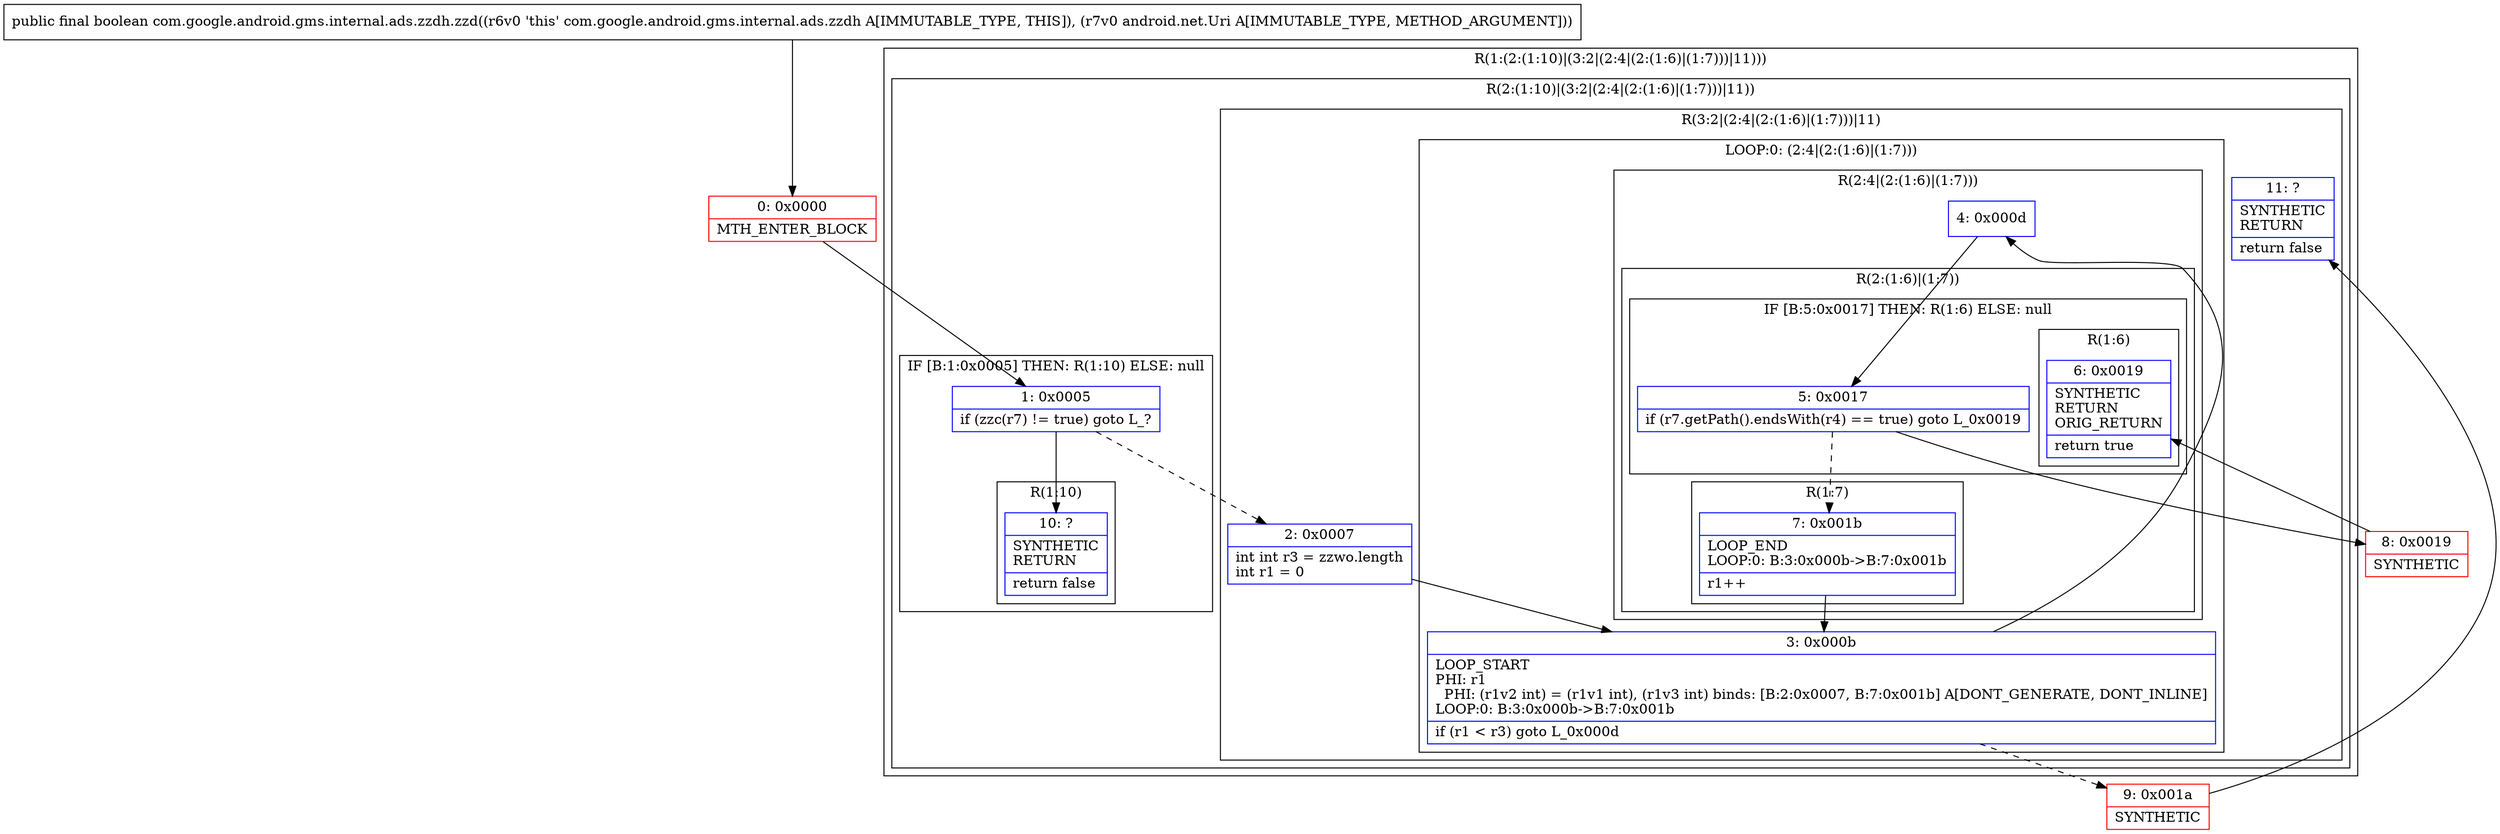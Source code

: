 digraph "CFG forcom.google.android.gms.internal.ads.zzdh.zzd(Landroid\/net\/Uri;)Z" {
subgraph cluster_Region_1442855877 {
label = "R(1:(2:(1:10)|(3:2|(2:4|(2:(1:6)|(1:7)))|11)))";
node [shape=record,color=blue];
subgraph cluster_Region_187028935 {
label = "R(2:(1:10)|(3:2|(2:4|(2:(1:6)|(1:7)))|11))";
node [shape=record,color=blue];
subgraph cluster_IfRegion_1773206629 {
label = "IF [B:1:0x0005] THEN: R(1:10) ELSE: null";
node [shape=record,color=blue];
Node_1 [shape=record,label="{1\:\ 0x0005|if (zzc(r7) != true) goto L_?\l}"];
subgraph cluster_Region_249440916 {
label = "R(1:10)";
node [shape=record,color=blue];
Node_10 [shape=record,label="{10\:\ ?|SYNTHETIC\lRETURN\l|return false\l}"];
}
}
subgraph cluster_Region_1902890570 {
label = "R(3:2|(2:4|(2:(1:6)|(1:7)))|11)";
node [shape=record,color=blue];
Node_2 [shape=record,label="{2\:\ 0x0007|int int r3 = zzwo.length\lint r1 = 0\l}"];
subgraph cluster_LoopRegion_1507321497 {
label = "LOOP:0: (2:4|(2:(1:6)|(1:7)))";
node [shape=record,color=blue];
Node_3 [shape=record,label="{3\:\ 0x000b|LOOP_START\lPHI: r1 \l  PHI: (r1v2 int) = (r1v1 int), (r1v3 int) binds: [B:2:0x0007, B:7:0x001b] A[DONT_GENERATE, DONT_INLINE]\lLOOP:0: B:3:0x000b\-\>B:7:0x001b\l|if (r1 \< r3) goto L_0x000d\l}"];
subgraph cluster_Region_2088344457 {
label = "R(2:4|(2:(1:6)|(1:7)))";
node [shape=record,color=blue];
Node_4 [shape=record,label="{4\:\ 0x000d}"];
subgraph cluster_Region_306447287 {
label = "R(2:(1:6)|(1:7))";
node [shape=record,color=blue];
subgraph cluster_IfRegion_1831932385 {
label = "IF [B:5:0x0017] THEN: R(1:6) ELSE: null";
node [shape=record,color=blue];
Node_5 [shape=record,label="{5\:\ 0x0017|if (r7.getPath().endsWith(r4) == true) goto L_0x0019\l}"];
subgraph cluster_Region_196399600 {
label = "R(1:6)";
node [shape=record,color=blue];
Node_6 [shape=record,label="{6\:\ 0x0019|SYNTHETIC\lRETURN\lORIG_RETURN\l|return true\l}"];
}
}
subgraph cluster_Region_1049098405 {
label = "R(1:7)";
node [shape=record,color=blue];
Node_7 [shape=record,label="{7\:\ 0x001b|LOOP_END\lLOOP:0: B:3:0x000b\-\>B:7:0x001b\l|r1++\l}"];
}
}
}
}
Node_11 [shape=record,label="{11\:\ ?|SYNTHETIC\lRETURN\l|return false\l}"];
}
}
}
Node_0 [shape=record,color=red,label="{0\:\ 0x0000|MTH_ENTER_BLOCK\l}"];
Node_8 [shape=record,color=red,label="{8\:\ 0x0019|SYNTHETIC\l}"];
Node_9 [shape=record,color=red,label="{9\:\ 0x001a|SYNTHETIC\l}"];
MethodNode[shape=record,label="{public final boolean com.google.android.gms.internal.ads.zzdh.zzd((r6v0 'this' com.google.android.gms.internal.ads.zzdh A[IMMUTABLE_TYPE, THIS]), (r7v0 android.net.Uri A[IMMUTABLE_TYPE, METHOD_ARGUMENT])) }"];
MethodNode -> Node_0;
Node_1 -> Node_2[style=dashed];
Node_1 -> Node_10;
Node_2 -> Node_3;
Node_3 -> Node_4;
Node_3 -> Node_9[style=dashed];
Node_4 -> Node_5;
Node_5 -> Node_7[style=dashed];
Node_5 -> Node_8;
Node_7 -> Node_3;
Node_0 -> Node_1;
Node_8 -> Node_6;
Node_9 -> Node_11;
}

